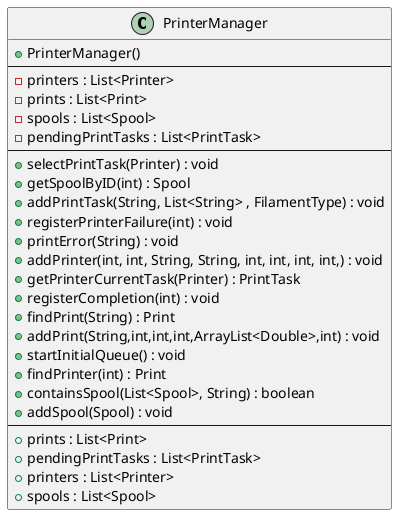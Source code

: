 @startuml
'https://plantuml.com/class-diagram

class PrinterManager {
  + PrinterManager()
--
  - printers : List<Printer>
  - prints : List<Print>
  - spools : List<Spool>
  - pendingPrintTasks : List<PrintTask>
--
  + selectPrintTask(Printer) : void
  + getSpoolByID(int) : Spool
  + addPrintTask(String, List<String> , FilamentType) : void
  + registerPrinterFailure(int) : void
  + printError(String) : void
  + addPrinter(int, int, String, String, int, int, int, int,) : void
  + getPrinterCurrentTask(Printer) : PrintTask
  + registerCompletion(int) : void
  + findPrint(String) : Print
  + addPrint(String,int,int,int,ArrayList<Double>,int) : void
  + startInitialQueue() : void
  + findPrinter(int) : Print
  + containsSpool(List<Spool>, String) : boolean
  + addSpool(Spool) : void
--
  + prints : List<Print>
  + pendingPrintTasks : List<PrintTask>
  + printers : List<Printer>
  + spools : List<Spool>
}
@enduml